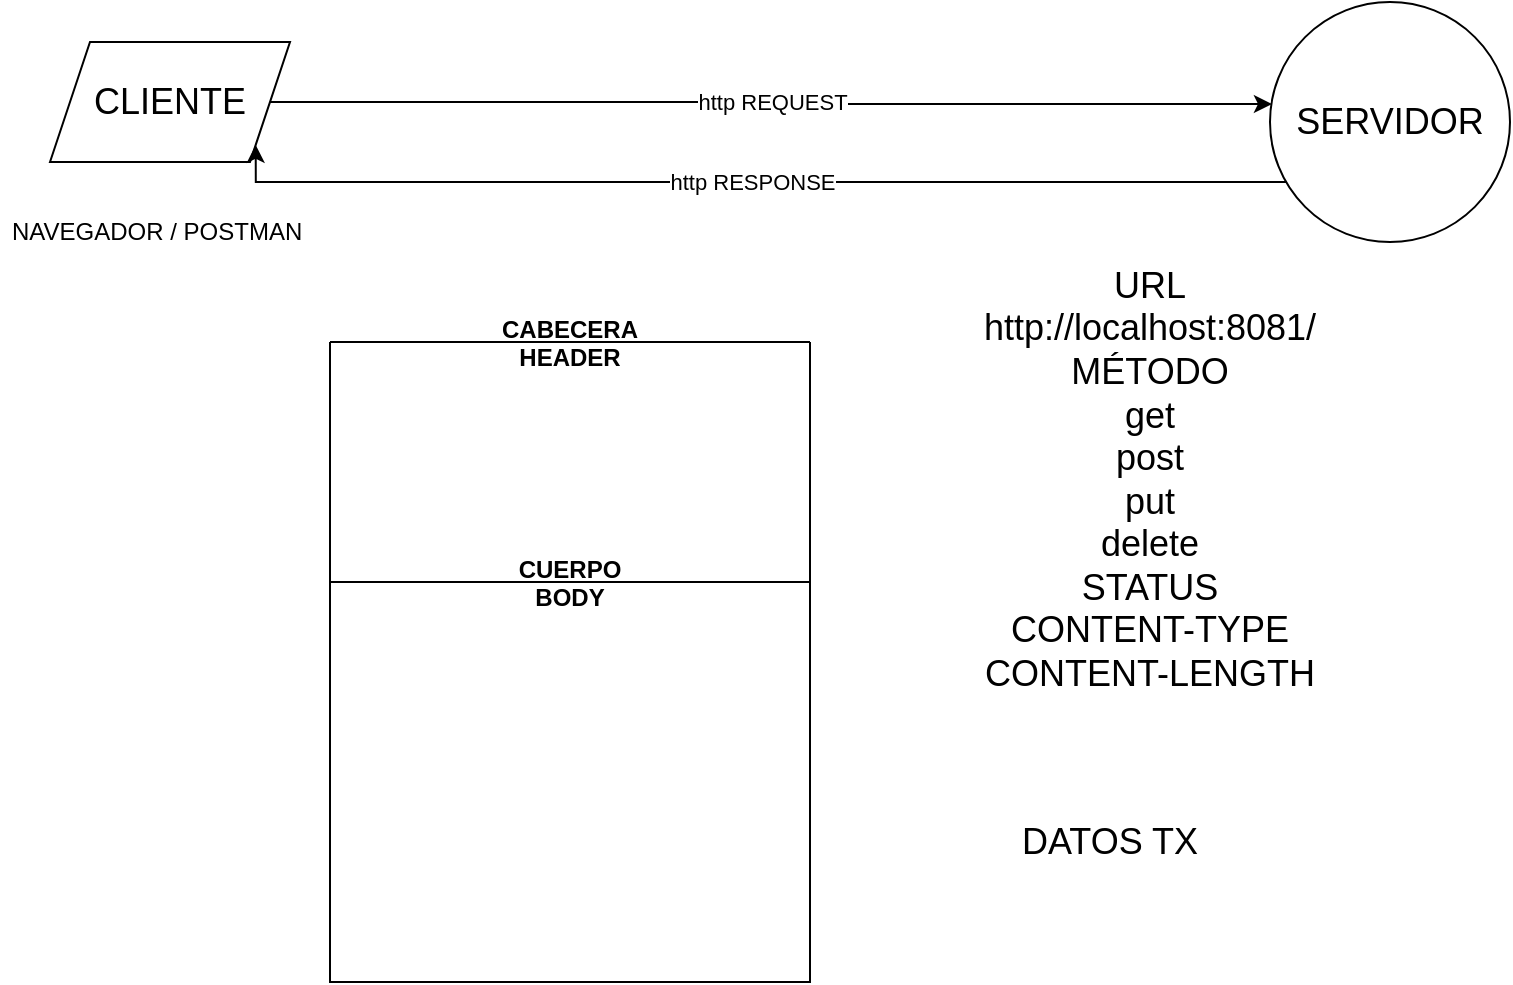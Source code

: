 <mxfile version="14.6.13" type="device"><diagram id="E7sUAt8RztQhySchsofg" name="Página-1"><mxGraphModel dx="1326" dy="806" grid="1" gridSize="10" guides="1" tooltips="1" connect="1" arrows="1" fold="1" page="1" pageScale="1" pageWidth="1169" pageHeight="827" math="0" shadow="0"><root><mxCell id="0"/><mxCell id="1" parent="0"/><mxCell id="0n2ybj3vhiLRxUoqJd6e-4" value="http REQUEST" style="edgeStyle=orthogonalEdgeStyle;rounded=0;orthogonalLoop=1;jettySize=auto;html=1;entryX=0.008;entryY=0.425;entryDx=0;entryDy=0;entryPerimeter=0;" edge="1" parent="1" source="0n2ybj3vhiLRxUoqJd6e-1" target="0n2ybj3vhiLRxUoqJd6e-2"><mxGeometry relative="1" as="geometry"/></mxCell><mxCell id="0n2ybj3vhiLRxUoqJd6e-1" value="&lt;font style=&quot;font-size: 18px&quot;&gt;CLIENTE&lt;/font&gt;" style="shape=parallelogram;perimeter=parallelogramPerimeter;whiteSpace=wrap;html=1;fixedSize=1;" vertex="1" parent="1"><mxGeometry x="220" y="320" width="120" height="60" as="geometry"/></mxCell><mxCell id="0n2ybj3vhiLRxUoqJd6e-5" value="http RESPONSE" style="edgeStyle=orthogonalEdgeStyle;rounded=0;orthogonalLoop=1;jettySize=auto;html=1;entryX=1;entryY=1;entryDx=0;entryDy=0;" edge="1" parent="1" source="0n2ybj3vhiLRxUoqJd6e-2" target="0n2ybj3vhiLRxUoqJd6e-1"><mxGeometry relative="1" as="geometry"><Array as="points"><mxPoint x="323" y="390"/></Array></mxGeometry></mxCell><mxCell id="0n2ybj3vhiLRxUoqJd6e-2" value="&lt;font style=&quot;font-size: 18px&quot;&gt;SERVIDOR&lt;/font&gt;" style="ellipse;whiteSpace=wrap;html=1;aspect=fixed;" vertex="1" parent="1"><mxGeometry x="830" y="300" width="120" height="120" as="geometry"/></mxCell><mxCell id="0n2ybj3vhiLRxUoqJd6e-3" value="NAVEGADOR / POSTMAN" style="text;strokeColor=none;fillColor=none;align=left;verticalAlign=top;spacingLeft=4;spacingRight=4;overflow=hidden;rotatable=0;points=[[0,0.5],[1,0.5]];portConstraint=eastwest;" vertex="1" parent="1"><mxGeometry x="195" y="401" width="170" height="26" as="geometry"/></mxCell><mxCell id="0n2ybj3vhiLRxUoqJd6e-8" value="CABECERA&#10;HEADER" style="swimlane;startSize=0;fillColor=#66FF66;" vertex="1" parent="1"><mxGeometry x="360" y="470" width="240" height="120" as="geometry"/></mxCell><mxCell id="0n2ybj3vhiLRxUoqJd6e-9" value="CUERPO&#10;BODY" style="swimlane;startSize=0;" vertex="1" parent="1"><mxGeometry x="360" y="590" width="240" height="200" as="geometry"/></mxCell><mxCell id="0n2ybj3vhiLRxUoqJd6e-10" value="&lt;span style=&quot;font-size: 18px&quot;&gt;URL http://localhost:8081/&lt;br&gt;MÉTODO&lt;br&gt;get&lt;br&gt;post&lt;br&gt;put&lt;br&gt;delete&lt;br&gt;STATUS&lt;br&gt;CONTENT-TYPE&lt;br&gt;CONTENT-LENGTH&lt;br&gt;&lt;br&gt;&lt;/span&gt;" style="text;html=1;strokeColor=none;fillColor=none;align=center;verticalAlign=middle;whiteSpace=wrap;rounded=0;" vertex="1" parent="1"><mxGeometry x="680" y="520" width="180" height="60" as="geometry"/></mxCell><mxCell id="0n2ybj3vhiLRxUoqJd6e-12" value="&lt;span style=&quot;font-size: 18px&quot;&gt;DATOS TX&lt;br&gt;&lt;/span&gt;" style="text;html=1;strokeColor=none;fillColor=none;align=center;verticalAlign=middle;whiteSpace=wrap;rounded=0;" vertex="1" parent="1"><mxGeometry x="660" y="690" width="180" height="60" as="geometry"/></mxCell></root></mxGraphModel></diagram></mxfile>